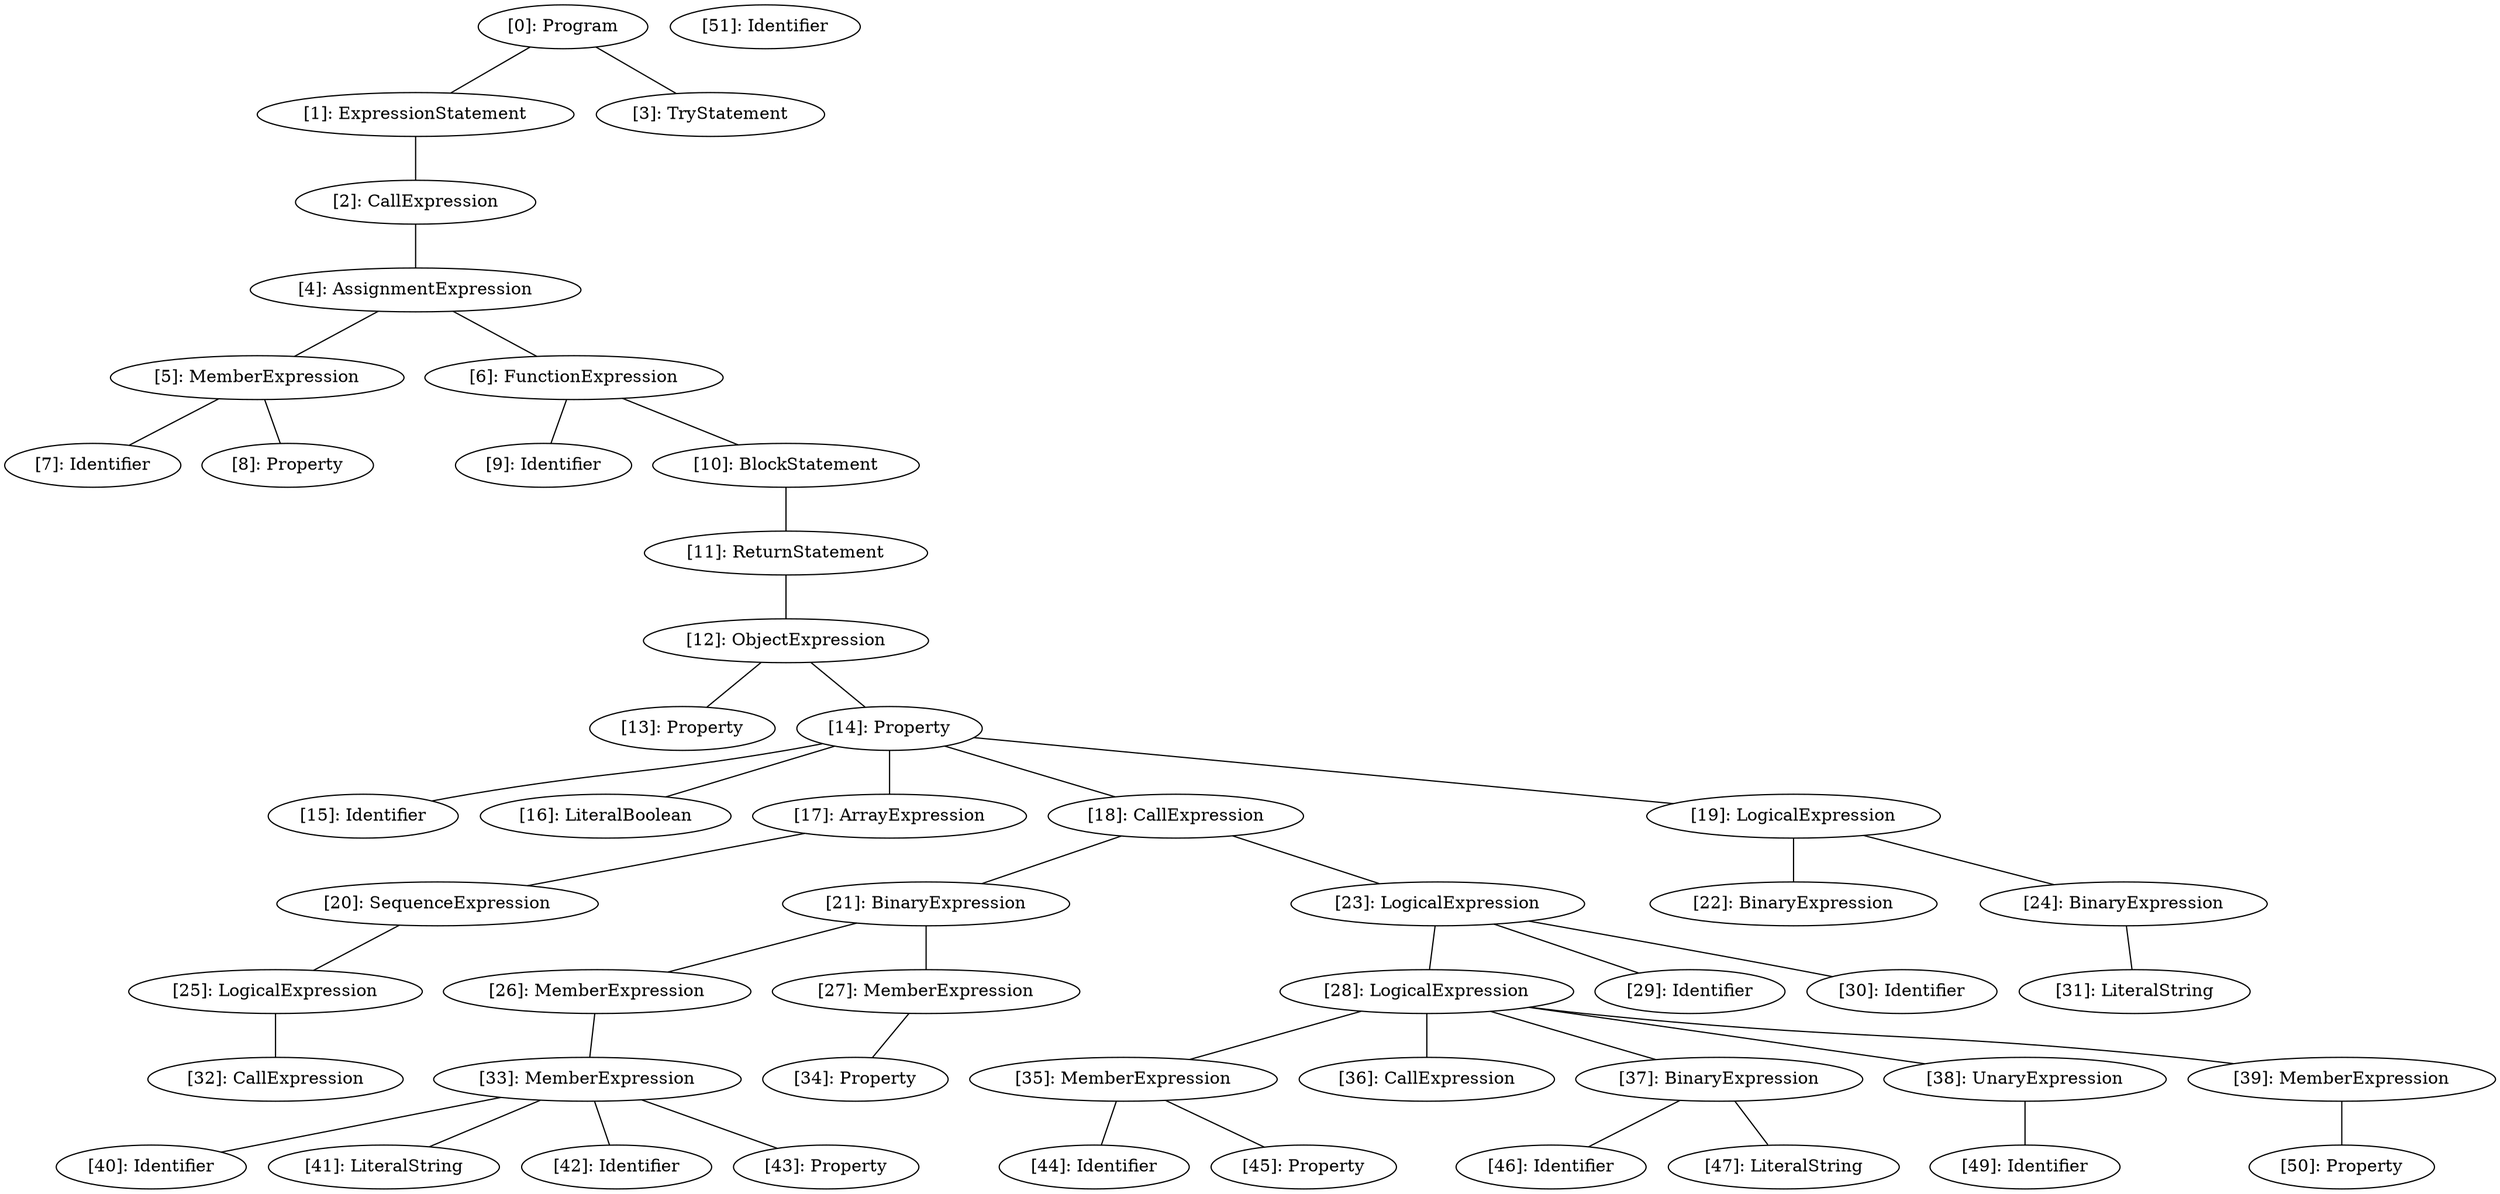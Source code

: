 // Result
graph {
	0 [label="[0]: Program"]
	1 [label="[1]: ExpressionStatement"]
	2 [label="[2]: CallExpression"]
	3 [label="[3]: TryStatement"]
	4 [label="[4]: AssignmentExpression"]
	5 [label="[5]: MemberExpression"]
	6 [label="[6]: FunctionExpression"]
	7 [label="[7]: Identifier"]
	8 [label="[8]: Property"]
	9 [label="[9]: Identifier"]
	10 [label="[10]: BlockStatement"]
	11 [label="[11]: ReturnStatement"]
	12 [label="[12]: ObjectExpression"]
	13 [label="[13]: Property"]
	14 [label="[14]: Property"]
	15 [label="[15]: Identifier"]
	16 [label="[16]: LiteralBoolean"]
	17 [label="[17]: ArrayExpression"]
	18 [label="[18]: CallExpression"]
	19 [label="[19]: LogicalExpression"]
	20 [label="[20]: SequenceExpression"]
	21 [label="[21]: BinaryExpression"]
	22 [label="[22]: BinaryExpression"]
	23 [label="[23]: LogicalExpression"]
	24 [label="[24]: BinaryExpression"]
	25 [label="[25]: LogicalExpression"]
	26 [label="[26]: MemberExpression"]
	27 [label="[27]: MemberExpression"]
	28 [label="[28]: LogicalExpression"]
	29 [label="[29]: Identifier"]
	30 [label="[30]: Identifier"]
	31 [label="[31]: LiteralString"]
	32 [label="[32]: CallExpression"]
	33 [label="[33]: MemberExpression"]
	34 [label="[34]: Property"]
	35 [label="[35]: MemberExpression"]
	36 [label="[36]: CallExpression"]
	37 [label="[37]: BinaryExpression"]
	38 [label="[38]: UnaryExpression"]
	39 [label="[39]: MemberExpression"]
	40 [label="[40]: Identifier"]
	41 [label="[41]: LiteralString"]
	42 [label="[42]: Identifier"]
	43 [label="[43]: Property"]
	44 [label="[44]: Identifier"]
	45 [label="[45]: Property"]
	46 [label="[46]: Identifier"]
	47 [label="[47]: LiteralString"]
	49 [label="[49]: Identifier"]
	50 [label="[50]: Property"]
	51 [label="[51]: Identifier"]
	0 -- 1
	0 -- 3
	1 -- 2
	2 -- 4
	4 -- 5
	4 -- 6
	5 -- 7
	5 -- 8
	6 -- 9
	6 -- 10
	10 -- 11
	11 -- 12
	12 -- 13
	12 -- 14
	14 -- 15
	14 -- 16
	14 -- 17
	14 -- 18
	14 -- 19
	17 -- 20
	18 -- 21
	18 -- 23
	19 -- 22
	19 -- 24
	20 -- 25
	21 -- 26
	21 -- 27
	23 -- 28
	23 -- 29
	23 -- 30
	24 -- 31
	25 -- 32
	26 -- 33
	27 -- 34
	28 -- 35
	28 -- 36
	28 -- 37
	28 -- 38
	28 -- 39
	33 -- 40
	33 -- 41
	33 -- 42
	33 -- 43
	35 -- 44
	35 -- 45
	37 -- 46
	37 -- 47
	38 -- 49
	39 -- 50
}
